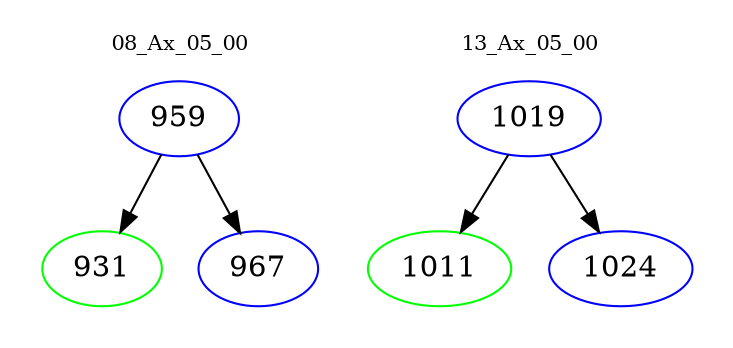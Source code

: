 digraph{
subgraph cluster_0 {
color = white
label = "08_Ax_05_00";
fontsize=10;
T0_959 [label="959", color="blue"]
T0_959 -> T0_931 [color="black"]
T0_931 [label="931", color="green"]
T0_959 -> T0_967 [color="black"]
T0_967 [label="967", color="blue"]
}
subgraph cluster_1 {
color = white
label = "13_Ax_05_00";
fontsize=10;
T1_1019 [label="1019", color="blue"]
T1_1019 -> T1_1011 [color="black"]
T1_1011 [label="1011", color="green"]
T1_1019 -> T1_1024 [color="black"]
T1_1024 [label="1024", color="blue"]
}
}

